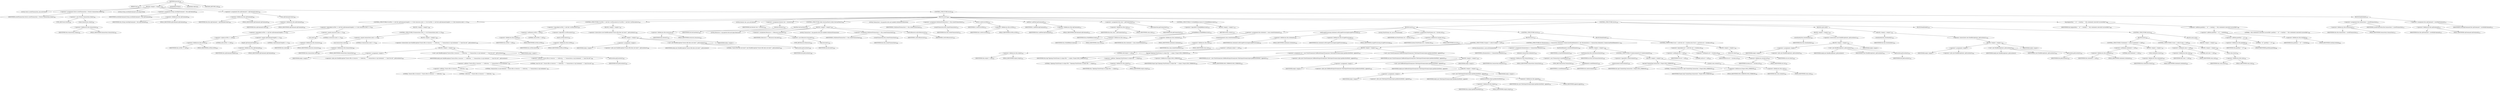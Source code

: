 digraph "execute" {  
"410" [label = <(METHOD,execute)<SUB>380</SUB>> ]
"37" [label = <(PARAM,this)<SUB>380</SUB>> ]
"411" [label = <(BLOCK,&lt;empty&gt;,&lt;empty&gt;)<SUB>380</SUB>> ]
"412" [label = <(LOCAL,Vector savedTransaction: java.util.Vector)> ]
"413" [label = <(&lt;operator&gt;.assignment,Vector savedTransaction = (Vector) transactions.clone())<SUB>381</SUB>> ]
"414" [label = <(IDENTIFIER,savedTransaction,Vector savedTransaction = (Vector) transactions.clone())<SUB>381</SUB>> ]
"415" [label = <(&lt;operator&gt;.cast,(Vector) transactions.clone())<SUB>381</SUB>> ]
"416" [label = <(TYPE_REF,Vector,Vector)<SUB>381</SUB>> ]
"417" [label = <(clone,transactions.clone())<SUB>381</SUB>> ]
"418" [label = <(&lt;operator&gt;.fieldAccess,this.transactions)<SUB>381</SUB>> ]
"419" [label = <(IDENTIFIER,this,transactions.clone())<SUB>381</SUB>> ]
"420" [label = <(FIELD_IDENTIFIER,transactions,transactions)<SUB>381</SUB>> ]
"421" [label = <(LOCAL,String savedSqlCommand: java.lang.String)> ]
"422" [label = <(&lt;operator&gt;.assignment,String savedSqlCommand = this.sqlCommand)<SUB>382</SUB>> ]
"423" [label = <(IDENTIFIER,savedSqlCommand,String savedSqlCommand = this.sqlCommand)<SUB>382</SUB>> ]
"424" [label = <(&lt;operator&gt;.fieldAccess,this.sqlCommand)<SUB>382</SUB>> ]
"425" [label = <(IDENTIFIER,this,String savedSqlCommand = this.sqlCommand)<SUB>382</SUB>> ]
"426" [label = <(FIELD_IDENTIFIER,sqlCommand,sqlCommand)<SUB>382</SUB>> ]
"427" [label = <(&lt;operator&gt;.assignment,this.sqlCommand = sqlCommand.trim())<SUB>384</SUB>> ]
"428" [label = <(&lt;operator&gt;.fieldAccess,this.sqlCommand)<SUB>384</SUB>> ]
"429" [label = <(IDENTIFIER,this,this.sqlCommand = sqlCommand.trim())<SUB>384</SUB>> ]
"430" [label = <(FIELD_IDENTIFIER,sqlCommand,sqlCommand)<SUB>384</SUB>> ]
"431" [label = <(trim,sqlCommand.trim())<SUB>384</SUB>> ]
"432" [label = <(&lt;operator&gt;.fieldAccess,this.sqlCommand)<SUB>384</SUB>> ]
"433" [label = <(IDENTIFIER,this,sqlCommand.trim())<SUB>384</SUB>> ]
"434" [label = <(FIELD_IDENTIFIER,sqlCommand,sqlCommand)<SUB>384</SUB>> ]
"435" [label = <(CONTROL_STRUCTURE,try,try)<SUB>386</SUB>> ]
"436" [label = <(BLOCK,try,try)<SUB>386</SUB>> ]
"437" [label = <(CONTROL_STRUCTURE,if (srcFile == null &amp;&amp; sqlCommand.length() == 0 &amp;&amp; resources.size() == 0),if (srcFile == null &amp;&amp; sqlCommand.length() == 0 &amp;&amp; resources.size() == 0))<SUB>387</SUB>> ]
"438" [label = <(&lt;operator&gt;.logicalAnd,srcFile == null &amp;&amp; sqlCommand.length() == 0 &amp;&amp; resources.size() == 0)<SUB>387</SUB>> ]
"439" [label = <(&lt;operator&gt;.logicalAnd,srcFile == null &amp;&amp; sqlCommand.length() == 0)<SUB>387</SUB>> ]
"440" [label = <(&lt;operator&gt;.equals,srcFile == null)<SUB>387</SUB>> ]
"441" [label = <(&lt;operator&gt;.fieldAccess,this.srcFile)<SUB>387</SUB>> ]
"442" [label = <(IDENTIFIER,this,srcFile == null)<SUB>387</SUB>> ]
"443" [label = <(FIELD_IDENTIFIER,srcFile,srcFile)<SUB>387</SUB>> ]
"444" [label = <(LITERAL,null,srcFile == null)<SUB>387</SUB>> ]
"445" [label = <(&lt;operator&gt;.equals,sqlCommand.length() == 0)<SUB>387</SUB>> ]
"446" [label = <(length,sqlCommand.length())<SUB>387</SUB>> ]
"447" [label = <(&lt;operator&gt;.fieldAccess,this.sqlCommand)<SUB>387</SUB>> ]
"448" [label = <(IDENTIFIER,this,sqlCommand.length())<SUB>387</SUB>> ]
"449" [label = <(FIELD_IDENTIFIER,sqlCommand,sqlCommand)<SUB>387</SUB>> ]
"450" [label = <(LITERAL,0,sqlCommand.length() == 0)<SUB>387</SUB>> ]
"451" [label = <(&lt;operator&gt;.equals,resources.size() == 0)<SUB>388</SUB>> ]
"452" [label = <(size,size())<SUB>388</SUB>> ]
"453" [label = <(&lt;operator&gt;.fieldAccess,this.resources)<SUB>388</SUB>> ]
"454" [label = <(IDENTIFIER,this,size())<SUB>388</SUB>> ]
"455" [label = <(FIELD_IDENTIFIER,resources,resources)<SUB>388</SUB>> ]
"456" [label = <(LITERAL,0,resources.size() == 0)<SUB>388</SUB>> ]
"457" [label = <(BLOCK,&lt;empty&gt;,&lt;empty&gt;)<SUB>388</SUB>> ]
"458" [label = <(CONTROL_STRUCTURE,if (transactions.size() == 0),if (transactions.size() == 0))<SUB>389</SUB>> ]
"459" [label = <(&lt;operator&gt;.equals,transactions.size() == 0)<SUB>389</SUB>> ]
"460" [label = <(size,transactions.size())<SUB>389</SUB>> ]
"461" [label = <(&lt;operator&gt;.fieldAccess,this.transactions)<SUB>389</SUB>> ]
"462" [label = <(IDENTIFIER,this,transactions.size())<SUB>389</SUB>> ]
"463" [label = <(FIELD_IDENTIFIER,transactions,transactions)<SUB>389</SUB>> ]
"464" [label = <(LITERAL,0,transactions.size() == 0)<SUB>389</SUB>> ]
"465" [label = <(BLOCK,&lt;empty&gt;,&lt;empty&gt;)<SUB>389</SUB>> ]
"466" [label = <(&lt;operator&gt;.throw,throw new BuildException(&quot;Source file or resource &quot; + &quot;collection, &quot; + &quot;transactions or sql statement &quot; + &quot;must be set!&quot;, getLocation());)<SUB>390</SUB>> ]
"467" [label = <(BLOCK,&lt;empty&gt;,&lt;empty&gt;)<SUB>390</SUB>> ]
"468" [label = <(&lt;operator&gt;.assignment,&lt;empty&gt;)> ]
"469" [label = <(IDENTIFIER,$obj3,&lt;empty&gt;)> ]
"470" [label = <(&lt;operator&gt;.alloc,new BuildException(&quot;Source file or resource &quot; + &quot;collection, &quot; + &quot;transactions or sql statement &quot; + &quot;must be set!&quot;, getLocation()))<SUB>390</SUB>> ]
"471" [label = <(&lt;init&gt;,new BuildException(&quot;Source file or resource &quot; + &quot;collection, &quot; + &quot;transactions or sql statement &quot; + &quot;must be set!&quot;, getLocation()))<SUB>390</SUB>> ]
"472" [label = <(IDENTIFIER,$obj3,new BuildException(&quot;Source file or resource &quot; + &quot;collection, &quot; + &quot;transactions or sql statement &quot; + &quot;must be set!&quot;, getLocation()))> ]
"473" [label = <(&lt;operator&gt;.addition,&quot;Source file or resource &quot; + &quot;collection, &quot; + &quot;transactions or sql statement &quot; + &quot;must be set!&quot;)<SUB>390</SUB>> ]
"474" [label = <(&lt;operator&gt;.addition,&quot;Source file or resource &quot; + &quot;collection, &quot; + &quot;transactions or sql statement &quot;)<SUB>390</SUB>> ]
"475" [label = <(&lt;operator&gt;.addition,&quot;Source file or resource &quot; + &quot;collection, &quot;)<SUB>390</SUB>> ]
"476" [label = <(LITERAL,&quot;Source file or resource &quot;,&quot;Source file or resource &quot; + &quot;collection, &quot;)<SUB>390</SUB>> ]
"477" [label = <(LITERAL,&quot;collection, &quot;,&quot;Source file or resource &quot; + &quot;collection, &quot;)<SUB>391</SUB>> ]
"478" [label = <(LITERAL,&quot;transactions or sql statement &quot;,&quot;Source file or resource &quot; + &quot;collection, &quot; + &quot;transactions or sql statement &quot;)<SUB>392</SUB>> ]
"479" [label = <(LITERAL,&quot;must be set!&quot;,&quot;Source file or resource &quot; + &quot;collection, &quot; + &quot;transactions or sql statement &quot; + &quot;must be set!&quot;)<SUB>393</SUB>> ]
"480" [label = <(getLocation,getLocation())<SUB>393</SUB>> ]
"36" [label = <(IDENTIFIER,this,getLocation())<SUB>393</SUB>> ]
"481" [label = <(IDENTIFIER,$obj3,&lt;empty&gt;)> ]
"482" [label = <(CONTROL_STRUCTURE,if (srcFile != null &amp;&amp; !srcFile.exists()),if (srcFile != null &amp;&amp; !srcFile.exists()))<SUB>397</SUB>> ]
"483" [label = <(&lt;operator&gt;.logicalAnd,srcFile != null &amp;&amp; !srcFile.exists())<SUB>397</SUB>> ]
"484" [label = <(&lt;operator&gt;.notEquals,srcFile != null)<SUB>397</SUB>> ]
"485" [label = <(&lt;operator&gt;.fieldAccess,this.srcFile)<SUB>397</SUB>> ]
"486" [label = <(IDENTIFIER,this,srcFile != null)<SUB>397</SUB>> ]
"487" [label = <(FIELD_IDENTIFIER,srcFile,srcFile)<SUB>397</SUB>> ]
"488" [label = <(LITERAL,null,srcFile != null)<SUB>397</SUB>> ]
"489" [label = <(&lt;operator&gt;.logicalNot,!srcFile.exists())<SUB>397</SUB>> ]
"490" [label = <(exists,srcFile.exists())<SUB>397</SUB>> ]
"491" [label = <(&lt;operator&gt;.fieldAccess,this.srcFile)<SUB>397</SUB>> ]
"492" [label = <(IDENTIFIER,this,srcFile.exists())<SUB>397</SUB>> ]
"493" [label = <(FIELD_IDENTIFIER,srcFile,srcFile)<SUB>397</SUB>> ]
"494" [label = <(BLOCK,&lt;empty&gt;,&lt;empty&gt;)<SUB>397</SUB>> ]
"495" [label = <(&lt;operator&gt;.throw,throw new BuildException(&quot;Source file does not exist!&quot;, getLocation());)<SUB>398</SUB>> ]
"496" [label = <(BLOCK,&lt;empty&gt;,&lt;empty&gt;)<SUB>398</SUB>> ]
"497" [label = <(&lt;operator&gt;.assignment,&lt;empty&gt;)> ]
"498" [label = <(IDENTIFIER,$obj4,&lt;empty&gt;)> ]
"499" [label = <(&lt;operator&gt;.alloc,new BuildException(&quot;Source file does not exist!&quot;, getLocation()))<SUB>398</SUB>> ]
"500" [label = <(&lt;init&gt;,new BuildException(&quot;Source file does not exist!&quot;, getLocation()))<SUB>398</SUB>> ]
"501" [label = <(IDENTIFIER,$obj4,new BuildException(&quot;Source file does not exist!&quot;, getLocation()))> ]
"502" [label = <(LITERAL,&quot;Source file does not exist!&quot;,new BuildException(&quot;Source file does not exist!&quot;, getLocation()))<SUB>398</SUB>> ]
"503" [label = <(getLocation,getLocation())<SUB>398</SUB>> ]
"38" [label = <(IDENTIFIER,this,getLocation())<SUB>398</SUB>> ]
"504" [label = <(IDENTIFIER,$obj4,&lt;empty&gt;)> ]
"505" [label = <(LOCAL,Iterator iter: java.util.Iterator)> ]
"506" [label = <(&lt;operator&gt;.assignment,Iterator iter = iterator())<SUB>402</SUB>> ]
"507" [label = <(IDENTIFIER,iter,Iterator iter = iterator())<SUB>402</SUB>> ]
"508" [label = <(iterator,iterator())<SUB>402</SUB>> ]
"509" [label = <(&lt;operator&gt;.fieldAccess,this.resources)<SUB>402</SUB>> ]
"510" [label = <(IDENTIFIER,this,iterator())<SUB>402</SUB>> ]
"511" [label = <(FIELD_IDENTIFIER,resources,resources)<SUB>402</SUB>> ]
"512" [label = <(CONTROL_STRUCTURE,while (iter.hasNext()),while (iter.hasNext()))<SUB>403</SUB>> ]
"513" [label = <(hasNext,iter.hasNext())<SUB>403</SUB>> ]
"514" [label = <(IDENTIFIER,iter,iter.hasNext())<SUB>403</SUB>> ]
"515" [label = <(BLOCK,&lt;empty&gt;,&lt;empty&gt;)<SUB>403</SUB>> ]
"516" [label = <(LOCAL,Resource r: org.apache.tools.ant.types.Resource)> ]
"517" [label = <(&lt;operator&gt;.assignment,Resource r = (Resource) iter.next())<SUB>404</SUB>> ]
"518" [label = <(IDENTIFIER,r,Resource r = (Resource) iter.next())<SUB>404</SUB>> ]
"519" [label = <(&lt;operator&gt;.cast,(Resource) iter.next())<SUB>404</SUB>> ]
"520" [label = <(TYPE_REF,Resource,Resource)<SUB>404</SUB>> ]
"521" [label = <(next,iter.next())<SUB>404</SUB>> ]
"522" [label = <(IDENTIFIER,iter,iter.next())<SUB>404</SUB>> ]
"523" [label = <(LOCAL,Transaction t: org.apache.tools.ant.taskdefs.SQLExec$Transaction)> ]
"524" [label = <(&lt;operator&gt;.assignment,SQLExec$Transaction t = this.createTransaction())<SUB>406</SUB>> ]
"525" [label = <(IDENTIFIER,t,SQLExec$Transaction t = this.createTransaction())<SUB>406</SUB>> ]
"526" [label = <(createTransaction,this.createTransaction())<SUB>406</SUB>> ]
"39" [label = <(IDENTIFIER,this,this.createTransaction())<SUB>406</SUB>> ]
"527" [label = <(setSrcResource,setSrcResource(r))<SUB>407</SUB>> ]
"528" [label = <(IDENTIFIER,t,setSrcResource(r))<SUB>407</SUB>> ]
"529" [label = <(IDENTIFIER,r,setSrcResource(r))<SUB>407</SUB>> ]
"530" [label = <(LOCAL,Transaction t: org.apache.tools.ant.taskdefs.SQLExec$Transaction)> ]
"531" [label = <(&lt;operator&gt;.assignment,SQLExec$Transaction t = this.createTransaction())<SUB>411</SUB>> ]
"532" [label = <(IDENTIFIER,t,SQLExec$Transaction t = this.createTransaction())<SUB>411</SUB>> ]
"533" [label = <(createTransaction,this.createTransaction())<SUB>411</SUB>> ]
"40" [label = <(IDENTIFIER,this,this.createTransaction())<SUB>411</SUB>> ]
"534" [label = <(setSrc,t.setSrc(srcFile))<SUB>412</SUB>> ]
"535" [label = <(IDENTIFIER,t,t.setSrc(srcFile))<SUB>412</SUB>> ]
"536" [label = <(&lt;operator&gt;.fieldAccess,this.srcFile)<SUB>412</SUB>> ]
"537" [label = <(IDENTIFIER,this,t.setSrc(srcFile))<SUB>412</SUB>> ]
"538" [label = <(FIELD_IDENTIFIER,srcFile,srcFile)<SUB>412</SUB>> ]
"539" [label = <(addText,t.addText(sqlCommand))<SUB>413</SUB>> ]
"540" [label = <(IDENTIFIER,t,t.addText(sqlCommand))<SUB>413</SUB>> ]
"541" [label = <(&lt;operator&gt;.fieldAccess,this.sqlCommand)<SUB>413</SUB>> ]
"542" [label = <(IDENTIFIER,this,t.addText(sqlCommand))<SUB>413</SUB>> ]
"543" [label = <(FIELD_IDENTIFIER,sqlCommand,sqlCommand)<SUB>413</SUB>> ]
"544" [label = <(&lt;operator&gt;.assignment,this.conn = getConnection())<SUB>414</SUB>> ]
"545" [label = <(&lt;operator&gt;.fieldAccess,this.conn)<SUB>414</SUB>> ]
"546" [label = <(IDENTIFIER,this,this.conn = getConnection())<SUB>414</SUB>> ]
"547" [label = <(FIELD_IDENTIFIER,conn,conn)<SUB>414</SUB>> ]
"548" [label = <(getConnection,getConnection())<SUB>414</SUB>> ]
"41" [label = <(IDENTIFIER,this,getConnection())<SUB>414</SUB>> ]
"549" [label = <(CONTROL_STRUCTURE,if (!isValidRdbms(conn)),if (!isValidRdbms(conn)))<SUB>415</SUB>> ]
"550" [label = <(&lt;operator&gt;.logicalNot,!isValidRdbms(conn))<SUB>415</SUB>> ]
"551" [label = <(isValidRdbms,isValidRdbms(conn))<SUB>415</SUB>> ]
"42" [label = <(IDENTIFIER,this,isValidRdbms(conn))<SUB>415</SUB>> ]
"552" [label = <(&lt;operator&gt;.fieldAccess,this.conn)<SUB>415</SUB>> ]
"553" [label = <(IDENTIFIER,this,isValidRdbms(conn))<SUB>415</SUB>> ]
"554" [label = <(FIELD_IDENTIFIER,conn,conn)<SUB>415</SUB>> ]
"555" [label = <(BLOCK,&lt;empty&gt;,&lt;empty&gt;)<SUB>415</SUB>> ]
"556" [label = <(RETURN,return;,return;)<SUB>416</SUB>> ]
"557" [label = <(CONTROL_STRUCTURE,try,try)<SUB>418</SUB>> ]
"558" [label = <(BLOCK,try,try)<SUB>418</SUB>> ]
"559" [label = <(&lt;operator&gt;.assignment,this.statement = conn.createStatement())<SUB>419</SUB>> ]
"560" [label = <(&lt;operator&gt;.fieldAccess,this.statement)<SUB>419</SUB>> ]
"561" [label = <(IDENTIFIER,this,this.statement = conn.createStatement())<SUB>419</SUB>> ]
"562" [label = <(FIELD_IDENTIFIER,statement,statement)<SUB>419</SUB>> ]
"563" [label = <(createStatement,conn.createStatement())<SUB>419</SUB>> ]
"564" [label = <(&lt;operator&gt;.fieldAccess,this.conn)<SUB>419</SUB>> ]
"565" [label = <(IDENTIFIER,this,conn.createStatement())<SUB>419</SUB>> ]
"566" [label = <(FIELD_IDENTIFIER,conn,conn)<SUB>419</SUB>> ]
"567" [label = <(setEscapeProcessing,statement.setEscapeProcessing(escapeProcessing))<SUB>420</SUB>> ]
"568" [label = <(&lt;operator&gt;.fieldAccess,this.statement)<SUB>420</SUB>> ]
"569" [label = <(IDENTIFIER,this,statement.setEscapeProcessing(escapeProcessing))<SUB>420</SUB>> ]
"570" [label = <(FIELD_IDENTIFIER,statement,statement)<SUB>420</SUB>> ]
"571" [label = <(&lt;operator&gt;.fieldAccess,this.escapeProcessing)<SUB>420</SUB>> ]
"572" [label = <(IDENTIFIER,this,statement.setEscapeProcessing(escapeProcessing))<SUB>420</SUB>> ]
"573" [label = <(FIELD_IDENTIFIER,escapeProcessing,escapeProcessing)<SUB>420</SUB>> ]
"45" [label = <(LOCAL,PrintStream out: java.io.PrintStream)> ]
"574" [label = <(&lt;operator&gt;.assignment,PrintStream out = System.out)<SUB>422</SUB>> ]
"575" [label = <(IDENTIFIER,out,PrintStream out = System.out)<SUB>422</SUB>> ]
"576" [label = <(&lt;operator&gt;.fieldAccess,System.out)<SUB>422</SUB>> ]
"577" [label = <(IDENTIFIER,System,PrintStream out = System.out)<SUB>422</SUB>> ]
"578" [label = <(FIELD_IDENTIFIER,out,out)<SUB>422</SUB>> ]
"579" [label = <(CONTROL_STRUCTURE,try,try)<SUB>423</SUB>> ]
"580" [label = <(BLOCK,try,try)<SUB>423</SUB>> ]
"581" [label = <(CONTROL_STRUCTURE,if (output != null),if (output != null))<SUB>424</SUB>> ]
"582" [label = <(&lt;operator&gt;.notEquals,output != null)<SUB>424</SUB>> ]
"583" [label = <(&lt;operator&gt;.fieldAccess,this.output)<SUB>424</SUB>> ]
"584" [label = <(IDENTIFIER,this,output != null)<SUB>424</SUB>> ]
"585" [label = <(FIELD_IDENTIFIER,output,output)<SUB>424</SUB>> ]
"586" [label = <(LITERAL,null,output != null)<SUB>424</SUB>> ]
"587" [label = <(BLOCK,&lt;empty&gt;,&lt;empty&gt;)<SUB>424</SUB>> ]
"588" [label = <(log,log(&quot;Opening PrintStream to output file &quot; + output, Project.MSG_VERBOSE))<SUB>425</SUB>> ]
"43" [label = <(IDENTIFIER,this,log(&quot;Opening PrintStream to output file &quot; + output, Project.MSG_VERBOSE))<SUB>425</SUB>> ]
"589" [label = <(&lt;operator&gt;.addition,&quot;Opening PrintStream to output file &quot; + output)<SUB>425</SUB>> ]
"590" [label = <(LITERAL,&quot;Opening PrintStream to output file &quot;,&quot;Opening PrintStream to output file &quot; + output)<SUB>425</SUB>> ]
"591" [label = <(&lt;operator&gt;.fieldAccess,this.output)<SUB>425</SUB>> ]
"592" [label = <(IDENTIFIER,this,&quot;Opening PrintStream to output file &quot; + output)<SUB>425</SUB>> ]
"593" [label = <(FIELD_IDENTIFIER,output,output)<SUB>425</SUB>> ]
"594" [label = <(&lt;operator&gt;.fieldAccess,Project.MSG_VERBOSE)<SUB>426</SUB>> ]
"595" [label = <(IDENTIFIER,Project,log(&quot;Opening PrintStream to output file &quot; + output, Project.MSG_VERBOSE))<SUB>426</SUB>> ]
"596" [label = <(FIELD_IDENTIFIER,MSG_VERBOSE,MSG_VERBOSE)<SUB>426</SUB>> ]
"597" [label = <(&lt;operator&gt;.assignment,out = new PrintStream(new BufferedOutputStream(new FileOutputStream(output.getAbsolutePath(), append))))<SUB>427</SUB>> ]
"598" [label = <(IDENTIFIER,out,out = new PrintStream(new BufferedOutputStream(new FileOutputStream(output.getAbsolutePath(), append))))<SUB>427</SUB>> ]
"599" [label = <(&lt;operator&gt;.alloc,new PrintStream(new BufferedOutputStream(new FileOutputStream(output.getAbsolutePath(), append))))<SUB>427</SUB>> ]
"600" [label = <(&lt;init&gt;,new PrintStream(new BufferedOutputStream(new FileOutputStream(output.getAbsolutePath(), append))))<SUB>427</SUB>> ]
"44" [label = <(IDENTIFIER,out,new PrintStream(new BufferedOutputStream(new FileOutputStream(output.getAbsolutePath(), append))))<SUB>427</SUB>> ]
"601" [label = <(BLOCK,&lt;empty&gt;,&lt;empty&gt;)<SUB>428</SUB>> ]
"602" [label = <(&lt;operator&gt;.assignment,&lt;empty&gt;)> ]
"603" [label = <(IDENTIFIER,$obj6,&lt;empty&gt;)> ]
"604" [label = <(&lt;operator&gt;.alloc,new BufferedOutputStream(new FileOutputStream(output.getAbsolutePath(), append)))<SUB>428</SUB>> ]
"605" [label = <(&lt;init&gt;,new BufferedOutputStream(new FileOutputStream(output.getAbsolutePath(), append)))<SUB>428</SUB>> ]
"606" [label = <(IDENTIFIER,$obj6,new BufferedOutputStream(new FileOutputStream(output.getAbsolutePath(), append)))> ]
"607" [label = <(BLOCK,&lt;empty&gt;,&lt;empty&gt;)<SUB>429</SUB>> ]
"608" [label = <(&lt;operator&gt;.assignment,&lt;empty&gt;)> ]
"609" [label = <(IDENTIFIER,$obj5,&lt;empty&gt;)> ]
"610" [label = <(&lt;operator&gt;.alloc,new FileOutputStream(output.getAbsolutePath(), append))<SUB>429</SUB>> ]
"611" [label = <(&lt;init&gt;,new FileOutputStream(output.getAbsolutePath(), append))<SUB>429</SUB>> ]
"612" [label = <(IDENTIFIER,$obj5,new FileOutputStream(output.getAbsolutePath(), append))> ]
"613" [label = <(getAbsolutePath,output.getAbsolutePath())<SUB>429</SUB>> ]
"614" [label = <(&lt;operator&gt;.fieldAccess,this.output)<SUB>429</SUB>> ]
"615" [label = <(IDENTIFIER,this,output.getAbsolutePath())<SUB>429</SUB>> ]
"616" [label = <(FIELD_IDENTIFIER,output,output)<SUB>429</SUB>> ]
"617" [label = <(&lt;operator&gt;.fieldAccess,this.append)<SUB>431</SUB>> ]
"618" [label = <(IDENTIFIER,this,new FileOutputStream(output.getAbsolutePath(), append))<SUB>431</SUB>> ]
"619" [label = <(FIELD_IDENTIFIER,append,append)<SUB>431</SUB>> ]
"620" [label = <(IDENTIFIER,$obj5,&lt;empty&gt;)> ]
"621" [label = <(IDENTIFIER,$obj6,&lt;empty&gt;)> ]
"622" [label = <(CONTROL_STRUCTURE,for (Enumeration e = transactions.elements(); Some(e.hasMoreElements()); ),for (Enumeration e = transactions.elements(); Some(e.hasMoreElements()); ))<SUB>435</SUB>> ]
"623" [label = <(LOCAL,Enumeration e: java.util.Enumeration)> ]
"624" [label = <(&lt;operator&gt;.assignment,Enumeration e = transactions.elements())<SUB>435</SUB>> ]
"625" [label = <(IDENTIFIER,e,Enumeration e = transactions.elements())<SUB>435</SUB>> ]
"626" [label = <(elements,transactions.elements())<SUB>435</SUB>> ]
"627" [label = <(&lt;operator&gt;.fieldAccess,this.transactions)<SUB>435</SUB>> ]
"628" [label = <(IDENTIFIER,this,transactions.elements())<SUB>435</SUB>> ]
"629" [label = <(FIELD_IDENTIFIER,transactions,transactions)<SUB>435</SUB>> ]
"630" [label = <(hasMoreElements,e.hasMoreElements())<SUB>436</SUB>> ]
"631" [label = <(IDENTIFIER,e,e.hasMoreElements())<SUB>436</SUB>> ]
"632" [label = <(BLOCK,&lt;empty&gt;,&lt;empty&gt;)<SUB>436</SUB>> ]
"633" [label = <(runTransaction,this.runTransaction(out))<SUB>438</SUB>> ]
"634" [label = <(&lt;operator&gt;.cast,(Transaction) e.nextElement())<SUB>438</SUB>> ]
"635" [label = <(TYPE_REF,Transaction,Transaction)<SUB>438</SUB>> ]
"636" [label = <(nextElement,e.nextElement())<SUB>438</SUB>> ]
"637" [label = <(IDENTIFIER,e,e.nextElement())<SUB>438</SUB>> ]
"638" [label = <(IDENTIFIER,out,this.runTransaction(out))<SUB>438</SUB>> ]
"639" [label = <(CONTROL_STRUCTURE,if (!isAutocommit()),if (!isAutocommit()))<SUB>439</SUB>> ]
"640" [label = <(&lt;operator&gt;.logicalNot,!isAutocommit())<SUB>439</SUB>> ]
"641" [label = <(isAutocommit,isAutocommit())<SUB>439</SUB>> ]
"46" [label = <(IDENTIFIER,this,isAutocommit())<SUB>439</SUB>> ]
"642" [label = <(BLOCK,&lt;empty&gt;,&lt;empty&gt;)<SUB>439</SUB>> ]
"643" [label = <(log,log(&quot;Committing transaction&quot;, Project.MSG_VERBOSE))<SUB>440</SUB>> ]
"47" [label = <(IDENTIFIER,this,log(&quot;Committing transaction&quot;, Project.MSG_VERBOSE))<SUB>440</SUB>> ]
"644" [label = <(LITERAL,&quot;Committing transaction&quot;,log(&quot;Committing transaction&quot;, Project.MSG_VERBOSE))<SUB>440</SUB>> ]
"645" [label = <(&lt;operator&gt;.fieldAccess,Project.MSG_VERBOSE)<SUB>440</SUB>> ]
"646" [label = <(IDENTIFIER,Project,log(&quot;Committing transaction&quot;, Project.MSG_VERBOSE))<SUB>440</SUB>> ]
"647" [label = <(FIELD_IDENTIFIER,MSG_VERBOSE,MSG_VERBOSE)<SUB>440</SUB>> ]
"648" [label = <(commit,conn.commit())<SUB>441</SUB>> ]
"649" [label = <(&lt;operator&gt;.fieldAccess,this.conn)<SUB>441</SUB>> ]
"650" [label = <(IDENTIFIER,this,conn.commit())<SUB>441</SUB>> ]
"651" [label = <(FIELD_IDENTIFIER,conn,conn)<SUB>441</SUB>> ]
"652" [label = <(BLOCK,finally,finally)<SUB>444</SUB>> ]
"653" [label = <(CONTROL_STRUCTURE,if (out != null &amp;&amp; out != System.out),if (out != null &amp;&amp; out != System.out))<SUB>445</SUB>> ]
"654" [label = <(&lt;operator&gt;.logicalAnd,out != null &amp;&amp; out != System.out)<SUB>445</SUB>> ]
"655" [label = <(&lt;operator&gt;.notEquals,out != null)<SUB>445</SUB>> ]
"656" [label = <(IDENTIFIER,out,out != null)<SUB>445</SUB>> ]
"657" [label = <(LITERAL,null,out != null)<SUB>445</SUB>> ]
"658" [label = <(&lt;operator&gt;.notEquals,out != System.out)<SUB>445</SUB>> ]
"659" [label = <(IDENTIFIER,out,out != System.out)<SUB>445</SUB>> ]
"660" [label = <(&lt;operator&gt;.fieldAccess,System.out)<SUB>445</SUB>> ]
"661" [label = <(IDENTIFIER,System,out != System.out)<SUB>445</SUB>> ]
"662" [label = <(FIELD_IDENTIFIER,out,out)<SUB>445</SUB>> ]
"663" [label = <(BLOCK,&lt;empty&gt;,&lt;empty&gt;)<SUB>445</SUB>> ]
"664" [label = <(close,out.close())<SUB>446</SUB>> ]
"665" [label = <(IDENTIFIER,out,out.close())<SUB>446</SUB>> ]
"666" [label = <(BLOCK,catch,catch)> ]
"667" [label = <(BLOCK,&lt;empty&gt;,&lt;empty&gt;)<SUB>449</SUB>> ]
"668" [label = <(closeQuietly,this.closeQuietly())<SUB>450</SUB>> ]
"48" [label = <(IDENTIFIER,this,this.closeQuietly())<SUB>450</SUB>> ]
"669" [label = <(&lt;operator&gt;.throw,throw new BuildException(e, getLocation());)<SUB>451</SUB>> ]
"670" [label = <(BLOCK,&lt;empty&gt;,&lt;empty&gt;)<SUB>451</SUB>> ]
"671" [label = <(&lt;operator&gt;.assignment,&lt;empty&gt;)> ]
"672" [label = <(IDENTIFIER,$obj8,&lt;empty&gt;)> ]
"673" [label = <(&lt;operator&gt;.alloc,new BuildException(e, getLocation()))<SUB>451</SUB>> ]
"674" [label = <(&lt;init&gt;,new BuildException(e, getLocation()))<SUB>451</SUB>> ]
"675" [label = <(IDENTIFIER,$obj8,new BuildException(e, getLocation()))> ]
"676" [label = <(IDENTIFIER,e,new BuildException(e, getLocation()))<SUB>451</SUB>> ]
"677" [label = <(getLocation,getLocation())<SUB>451</SUB>> ]
"49" [label = <(IDENTIFIER,this,getLocation())<SUB>451</SUB>> ]
"678" [label = <(IDENTIFIER,$obj8,&lt;empty&gt;)> ]
"679" [label = <(BLOCK,&lt;empty&gt;,&lt;empty&gt;)<SUB>452</SUB>> ]
"680" [label = <(closeQuietly,this.closeQuietly())<SUB>453</SUB>> ]
"50" [label = <(IDENTIFIER,this,this.closeQuietly())<SUB>453</SUB>> ]
"681" [label = <(&lt;operator&gt;.throw,throw new BuildException(e, getLocation());)<SUB>454</SUB>> ]
"682" [label = <(BLOCK,&lt;empty&gt;,&lt;empty&gt;)<SUB>454</SUB>> ]
"683" [label = <(&lt;operator&gt;.assignment,&lt;empty&gt;)> ]
"684" [label = <(IDENTIFIER,$obj9,&lt;empty&gt;)> ]
"685" [label = <(&lt;operator&gt;.alloc,new BuildException(e, getLocation()))<SUB>454</SUB>> ]
"686" [label = <(&lt;init&gt;,new BuildException(e, getLocation()))<SUB>454</SUB>> ]
"687" [label = <(IDENTIFIER,$obj9,new BuildException(e, getLocation()))> ]
"688" [label = <(IDENTIFIER,e,new BuildException(e, getLocation()))<SUB>454</SUB>> ]
"689" [label = <(getLocation,getLocation())<SUB>454</SUB>> ]
"51" [label = <(IDENTIFIER,this,getLocation())<SUB>454</SUB>> ]
"690" [label = <(IDENTIFIER,$obj9,&lt;empty&gt;)> ]
"691" [label = <(BLOCK,finally,finally)<SUB>455</SUB>> ]
"692" [label = <(CONTROL_STRUCTURE,try,try)<SUB>456</SUB>> ]
"693" [label = <(BLOCK,try,try)<SUB>456</SUB>> ]
"694" [label = <(CONTROL_STRUCTURE,if (statement != null),if (statement != null))<SUB>457</SUB>> ]
"695" [label = <(&lt;operator&gt;.notEquals,statement != null)<SUB>457</SUB>> ]
"696" [label = <(&lt;operator&gt;.fieldAccess,this.statement)<SUB>457</SUB>> ]
"697" [label = <(IDENTIFIER,this,statement != null)<SUB>457</SUB>> ]
"698" [label = <(FIELD_IDENTIFIER,statement,statement)<SUB>457</SUB>> ]
"699" [label = <(LITERAL,null,statement != null)<SUB>457</SUB>> ]
"700" [label = <(BLOCK,&lt;empty&gt;,&lt;empty&gt;)<SUB>457</SUB>> ]
"701" [label = <(close,statement.close())<SUB>458</SUB>> ]
"702" [label = <(&lt;operator&gt;.fieldAccess,this.statement)<SUB>458</SUB>> ]
"703" [label = <(IDENTIFIER,this,statement.close())<SUB>458</SUB>> ]
"704" [label = <(FIELD_IDENTIFIER,statement,statement)<SUB>458</SUB>> ]
"705" [label = <(CONTROL_STRUCTURE,if (conn != null),if (conn != null))<SUB>460</SUB>> ]
"706" [label = <(&lt;operator&gt;.notEquals,conn != null)<SUB>460</SUB>> ]
"707" [label = <(&lt;operator&gt;.fieldAccess,this.conn)<SUB>460</SUB>> ]
"708" [label = <(IDENTIFIER,this,conn != null)<SUB>460</SUB>> ]
"709" [label = <(FIELD_IDENTIFIER,conn,conn)<SUB>460</SUB>> ]
"710" [label = <(LITERAL,null,conn != null)<SUB>460</SUB>> ]
"711" [label = <(BLOCK,&lt;empty&gt;,&lt;empty&gt;)<SUB>460</SUB>> ]
"712" [label = <(close,conn.close())<SUB>461</SUB>> ]
"713" [label = <(&lt;operator&gt;.fieldAccess,this.conn)<SUB>461</SUB>> ]
"714" [label = <(IDENTIFIER,this,conn.close())<SUB>461</SUB>> ]
"715" [label = <(FIELD_IDENTIFIER,conn,conn)<SUB>461</SUB>> ]
"716" [label = <(BLOCK,catch,catch)> ]
"717" [label = <(BLOCK,&lt;empty&gt;,&lt;empty&gt;)<SUB>463</SUB>> ]
"718" [label = <(log,log(goodSql + &quot; of &quot; + totalSql + &quot; SQL statements executed successfully&quot;))<SUB>468</SUB>> ]
"52" [label = <(IDENTIFIER,this,log(goodSql + &quot; of &quot; + totalSql + &quot; SQL statements executed successfully&quot;))<SUB>468</SUB>> ]
"719" [label = <(&lt;operator&gt;.addition,goodSql + &quot; of &quot; + totalSql + &quot; SQL statements executed successfully&quot;)<SUB>468</SUB>> ]
"720" [label = <(&lt;operator&gt;.addition,goodSql + &quot; of &quot; + totalSql)<SUB>468</SUB>> ]
"721" [label = <(&lt;operator&gt;.addition,goodSql + &quot; of &quot;)<SUB>468</SUB>> ]
"722" [label = <(&lt;operator&gt;.fieldAccess,this.goodSql)<SUB>468</SUB>> ]
"723" [label = <(IDENTIFIER,this,goodSql + &quot; of &quot;)<SUB>468</SUB>> ]
"724" [label = <(FIELD_IDENTIFIER,goodSql,goodSql)<SUB>468</SUB>> ]
"725" [label = <(LITERAL,&quot; of &quot;,goodSql + &quot; of &quot;)<SUB>468</SUB>> ]
"726" [label = <(&lt;operator&gt;.fieldAccess,this.totalSql)<SUB>468</SUB>> ]
"727" [label = <(IDENTIFIER,this,goodSql + &quot; of &quot; + totalSql)<SUB>468</SUB>> ]
"728" [label = <(FIELD_IDENTIFIER,totalSql,totalSql)<SUB>468</SUB>> ]
"729" [label = <(LITERAL,&quot; SQL statements executed successfully&quot;,goodSql + &quot; of &quot; + totalSql + &quot; SQL statements executed successfully&quot;)<SUB>469</SUB>> ]
"730" [label = <(BLOCK,finally,finally)<SUB>470</SUB>> ]
"731" [label = <(&lt;operator&gt;.assignment,this.transactions = savedTransaction)<SUB>471</SUB>> ]
"732" [label = <(&lt;operator&gt;.fieldAccess,this.transactions)<SUB>471</SUB>> ]
"733" [label = <(IDENTIFIER,this,this.transactions = savedTransaction)<SUB>471</SUB>> ]
"734" [label = <(FIELD_IDENTIFIER,transactions,transactions)<SUB>471</SUB>> ]
"735" [label = <(IDENTIFIER,savedTransaction,this.transactions = savedTransaction)<SUB>471</SUB>> ]
"736" [label = <(&lt;operator&gt;.assignment,this.sqlCommand = savedSqlCommand)<SUB>472</SUB>> ]
"737" [label = <(&lt;operator&gt;.fieldAccess,this.sqlCommand)<SUB>472</SUB>> ]
"738" [label = <(IDENTIFIER,this,this.sqlCommand = savedSqlCommand)<SUB>472</SUB>> ]
"739" [label = <(FIELD_IDENTIFIER,sqlCommand,sqlCommand)<SUB>472</SUB>> ]
"740" [label = <(IDENTIFIER,savedSqlCommand,this.sqlCommand = savedSqlCommand)<SUB>472</SUB>> ]
"741" [label = <(MODIFIER,PUBLIC)> ]
"742" [label = <(MODIFIER,VIRTUAL)> ]
"743" [label = <(METHOD_RETURN,void)<SUB>380</SUB>> ]
  "410" -> "37" 
  "410" -> "411" 
  "410" -> "741" 
  "410" -> "742" 
  "410" -> "743" 
  "411" -> "412" 
  "411" -> "413" 
  "411" -> "421" 
  "411" -> "422" 
  "411" -> "427" 
  "411" -> "435" 
  "413" -> "414" 
  "413" -> "415" 
  "415" -> "416" 
  "415" -> "417" 
  "417" -> "418" 
  "418" -> "419" 
  "418" -> "420" 
  "422" -> "423" 
  "422" -> "424" 
  "424" -> "425" 
  "424" -> "426" 
  "427" -> "428" 
  "427" -> "431" 
  "428" -> "429" 
  "428" -> "430" 
  "431" -> "432" 
  "432" -> "433" 
  "432" -> "434" 
  "435" -> "436" 
  "435" -> "730" 
  "436" -> "437" 
  "436" -> "482" 
  "436" -> "505" 
  "436" -> "506" 
  "436" -> "512" 
  "436" -> "530" 
  "436" -> "531" 
  "436" -> "534" 
  "436" -> "539" 
  "436" -> "544" 
  "436" -> "549" 
  "436" -> "557" 
  "436" -> "718" 
  "437" -> "438" 
  "437" -> "457" 
  "438" -> "439" 
  "438" -> "451" 
  "439" -> "440" 
  "439" -> "445" 
  "440" -> "441" 
  "440" -> "444" 
  "441" -> "442" 
  "441" -> "443" 
  "445" -> "446" 
  "445" -> "450" 
  "446" -> "447" 
  "447" -> "448" 
  "447" -> "449" 
  "451" -> "452" 
  "451" -> "456" 
  "452" -> "453" 
  "453" -> "454" 
  "453" -> "455" 
  "457" -> "458" 
  "458" -> "459" 
  "458" -> "465" 
  "459" -> "460" 
  "459" -> "464" 
  "460" -> "461" 
  "461" -> "462" 
  "461" -> "463" 
  "465" -> "466" 
  "466" -> "467" 
  "467" -> "468" 
  "467" -> "471" 
  "467" -> "481" 
  "468" -> "469" 
  "468" -> "470" 
  "471" -> "472" 
  "471" -> "473" 
  "471" -> "480" 
  "473" -> "474" 
  "473" -> "479" 
  "474" -> "475" 
  "474" -> "478" 
  "475" -> "476" 
  "475" -> "477" 
  "480" -> "36" 
  "482" -> "483" 
  "482" -> "494" 
  "483" -> "484" 
  "483" -> "489" 
  "484" -> "485" 
  "484" -> "488" 
  "485" -> "486" 
  "485" -> "487" 
  "489" -> "490" 
  "490" -> "491" 
  "491" -> "492" 
  "491" -> "493" 
  "494" -> "495" 
  "495" -> "496" 
  "496" -> "497" 
  "496" -> "500" 
  "496" -> "504" 
  "497" -> "498" 
  "497" -> "499" 
  "500" -> "501" 
  "500" -> "502" 
  "500" -> "503" 
  "503" -> "38" 
  "506" -> "507" 
  "506" -> "508" 
  "508" -> "509" 
  "509" -> "510" 
  "509" -> "511" 
  "512" -> "513" 
  "512" -> "515" 
  "513" -> "514" 
  "515" -> "516" 
  "515" -> "517" 
  "515" -> "523" 
  "515" -> "524" 
  "515" -> "527" 
  "517" -> "518" 
  "517" -> "519" 
  "519" -> "520" 
  "519" -> "521" 
  "521" -> "522" 
  "524" -> "525" 
  "524" -> "526" 
  "526" -> "39" 
  "527" -> "528" 
  "527" -> "529" 
  "531" -> "532" 
  "531" -> "533" 
  "533" -> "40" 
  "534" -> "535" 
  "534" -> "536" 
  "536" -> "537" 
  "536" -> "538" 
  "539" -> "540" 
  "539" -> "541" 
  "541" -> "542" 
  "541" -> "543" 
  "544" -> "545" 
  "544" -> "548" 
  "545" -> "546" 
  "545" -> "547" 
  "548" -> "41" 
  "549" -> "550" 
  "549" -> "555" 
  "550" -> "551" 
  "551" -> "42" 
  "551" -> "552" 
  "552" -> "553" 
  "552" -> "554" 
  "555" -> "556" 
  "557" -> "558" 
  "557" -> "666" 
  "557" -> "691" 
  "558" -> "559" 
  "558" -> "567" 
  "558" -> "45" 
  "558" -> "574" 
  "558" -> "579" 
  "559" -> "560" 
  "559" -> "563" 
  "560" -> "561" 
  "560" -> "562" 
  "563" -> "564" 
  "564" -> "565" 
  "564" -> "566" 
  "567" -> "568" 
  "567" -> "571" 
  "568" -> "569" 
  "568" -> "570" 
  "571" -> "572" 
  "571" -> "573" 
  "574" -> "575" 
  "574" -> "576" 
  "576" -> "577" 
  "576" -> "578" 
  "579" -> "580" 
  "579" -> "652" 
  "580" -> "581" 
  "580" -> "622" 
  "581" -> "582" 
  "581" -> "587" 
  "582" -> "583" 
  "582" -> "586" 
  "583" -> "584" 
  "583" -> "585" 
  "587" -> "588" 
  "587" -> "597" 
  "587" -> "600" 
  "588" -> "43" 
  "588" -> "589" 
  "588" -> "594" 
  "589" -> "590" 
  "589" -> "591" 
  "591" -> "592" 
  "591" -> "593" 
  "594" -> "595" 
  "594" -> "596" 
  "597" -> "598" 
  "597" -> "599" 
  "600" -> "44" 
  "600" -> "601" 
  "601" -> "602" 
  "601" -> "605" 
  "601" -> "621" 
  "602" -> "603" 
  "602" -> "604" 
  "605" -> "606" 
  "605" -> "607" 
  "607" -> "608" 
  "607" -> "611" 
  "607" -> "620" 
  "608" -> "609" 
  "608" -> "610" 
  "611" -> "612" 
  "611" -> "613" 
  "611" -> "617" 
  "613" -> "614" 
  "614" -> "615" 
  "614" -> "616" 
  "617" -> "618" 
  "617" -> "619" 
  "622" -> "623" 
  "622" -> "624" 
  "622" -> "630" 
  "622" -> "632" 
  "624" -> "625" 
  "624" -> "626" 
  "626" -> "627" 
  "627" -> "628" 
  "627" -> "629" 
  "630" -> "631" 
  "632" -> "633" 
  "632" -> "639" 
  "633" -> "634" 
  "633" -> "638" 
  "634" -> "635" 
  "634" -> "636" 
  "636" -> "637" 
  "639" -> "640" 
  "639" -> "642" 
  "640" -> "641" 
  "641" -> "46" 
  "642" -> "643" 
  "642" -> "648" 
  "643" -> "47" 
  "643" -> "644" 
  "643" -> "645" 
  "645" -> "646" 
  "645" -> "647" 
  "648" -> "649" 
  "649" -> "650" 
  "649" -> "651" 
  "652" -> "653" 
  "653" -> "654" 
  "653" -> "663" 
  "654" -> "655" 
  "654" -> "658" 
  "655" -> "656" 
  "655" -> "657" 
  "658" -> "659" 
  "658" -> "660" 
  "660" -> "661" 
  "660" -> "662" 
  "663" -> "664" 
  "664" -> "665" 
  "666" -> "667" 
  "666" -> "679" 
  "667" -> "668" 
  "667" -> "669" 
  "668" -> "48" 
  "669" -> "670" 
  "670" -> "671" 
  "670" -> "674" 
  "670" -> "678" 
  "671" -> "672" 
  "671" -> "673" 
  "674" -> "675" 
  "674" -> "676" 
  "674" -> "677" 
  "677" -> "49" 
  "679" -> "680" 
  "679" -> "681" 
  "680" -> "50" 
  "681" -> "682" 
  "682" -> "683" 
  "682" -> "686" 
  "682" -> "690" 
  "683" -> "684" 
  "683" -> "685" 
  "686" -> "687" 
  "686" -> "688" 
  "686" -> "689" 
  "689" -> "51" 
  "691" -> "692" 
  "692" -> "693" 
  "692" -> "716" 
  "693" -> "694" 
  "693" -> "705" 
  "694" -> "695" 
  "694" -> "700" 
  "695" -> "696" 
  "695" -> "699" 
  "696" -> "697" 
  "696" -> "698" 
  "700" -> "701" 
  "701" -> "702" 
  "702" -> "703" 
  "702" -> "704" 
  "705" -> "706" 
  "705" -> "711" 
  "706" -> "707" 
  "706" -> "710" 
  "707" -> "708" 
  "707" -> "709" 
  "711" -> "712" 
  "712" -> "713" 
  "713" -> "714" 
  "713" -> "715" 
  "716" -> "717" 
  "718" -> "52" 
  "718" -> "719" 
  "719" -> "720" 
  "719" -> "729" 
  "720" -> "721" 
  "720" -> "726" 
  "721" -> "722" 
  "721" -> "725" 
  "722" -> "723" 
  "722" -> "724" 
  "726" -> "727" 
  "726" -> "728" 
  "730" -> "731" 
  "730" -> "736" 
  "731" -> "732" 
  "731" -> "735" 
  "732" -> "733" 
  "732" -> "734" 
  "736" -> "737" 
  "736" -> "740" 
  "737" -> "738" 
  "737" -> "739" 
}
